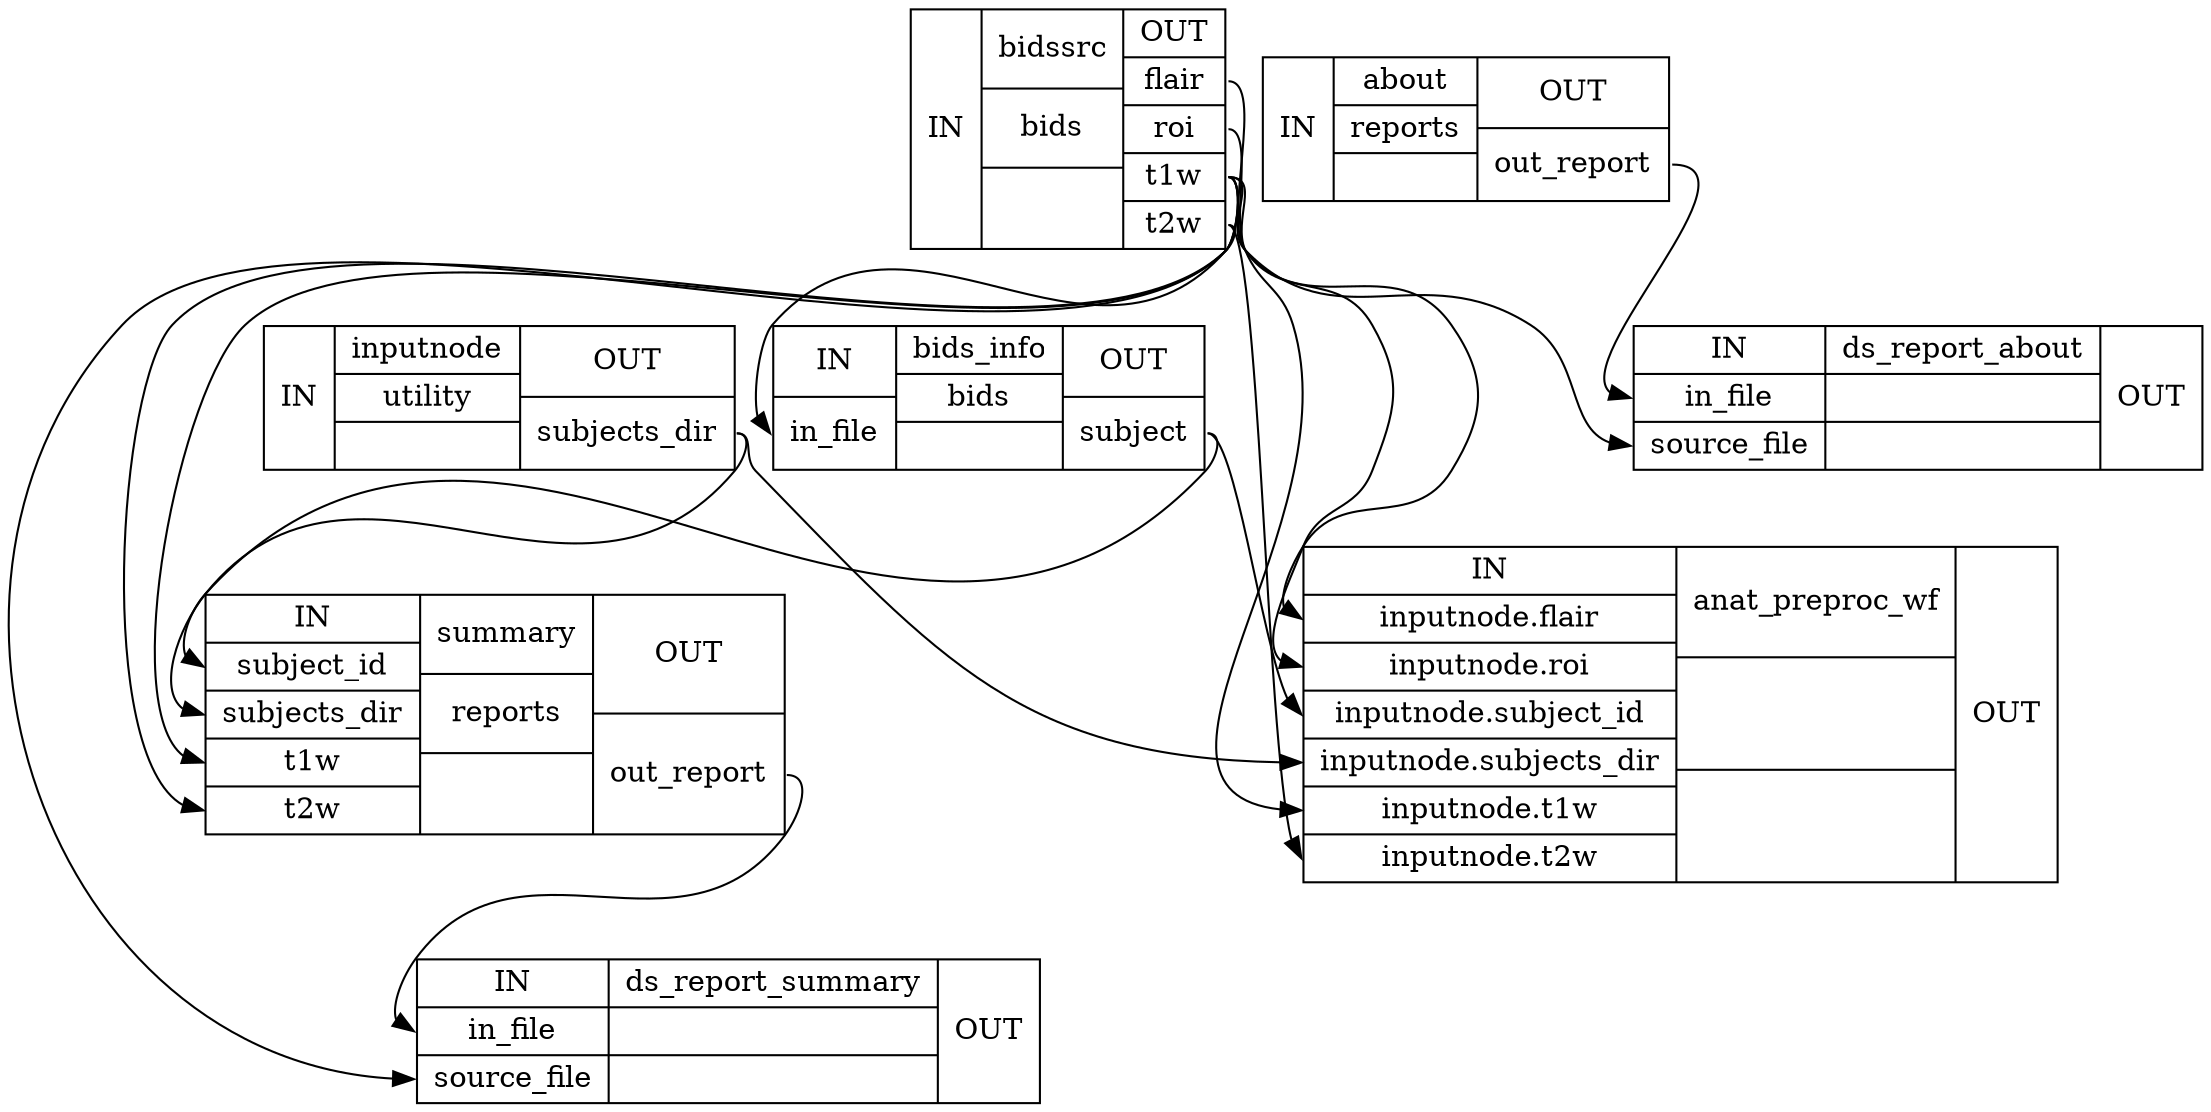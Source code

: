 digraph structs {
node [shape=record];
single_subject_wfinputnode [label="{IN}|{ inputnode | utility |  }|{OUT|<outsubjectsdir> subjects_dir}"];
single_subject_wfbidssrc [label="{IN}|{ bidssrc | bids |  }|{OUT|<outflair> flair|<outroi> roi|<outt1w> t1w|<outt2w> t2w}"];
single_subject_wfabout [label="{IN}|{ about | reports |  }|{OUT|<outoutreport> out_report}"];
single_subject_wfbids_info [label="{IN|<ininfile> in_file}|{ bids_info | bids |  }|{OUT|<outsubject> subject}"];
single_subject_wfds_report_about [label="{IN|<ininfile> in_file|<insourcefile> source_file}|{ ds_report_about |  |  }|{OUT}"];
single_subject_wfsummary [label="{IN|<insubjectid> subject_id|<insubjectsdir> subjects_dir|<int1w> t1w|<int2w> t2w}|{ summary | reports |  }|{OUT|<outoutreport> out_report}"];
single_subject_wfanat_preproc_wf [label="{IN|<ininputnodeflair> inputnode.flair|<ininputnoderoi> inputnode.roi|<ininputnodesubjectid> inputnode.subject_id|<ininputnodesubjectsdir> inputnode.subjects_dir|<ininputnodet1w> inputnode.t1w|<ininputnodet2w> inputnode.t2w}|{ anat_preproc_wf |  |  }|{OUT}"];
single_subject_wfds_report_summary [label="{IN|<ininfile> in_file|<insourcefile> source_file}|{ ds_report_summary |  |  }|{OUT}"];
single_subject_wfabout:outoutreport:e -> single_subject_wfds_report_about:ininfile:w;
single_subject_wfbids_info:outsubject:e -> single_subject_wfanat_preproc_wf:ininputnodesubjectid:w;
single_subject_wfbids_info:outsubject:e -> single_subject_wfsummary:insubjectid:w;
single_subject_wfbidssrc:outflair:e -> single_subject_wfanat_preproc_wf:ininputnodeflair:w;
single_subject_wfbidssrc:outroi:e -> single_subject_wfanat_preproc_wf:ininputnoderoi:w;
single_subject_wfbidssrc:outt1w:e -> single_subject_wfanat_preproc_wf:ininputnodet1w:w;
single_subject_wfbidssrc:outt1w:e -> single_subject_wfbids_info:ininfile:w;
single_subject_wfbidssrc:outt1w:e -> single_subject_wfds_report_about:insourcefile:w;
single_subject_wfbidssrc:outt1w:e -> single_subject_wfds_report_summary:insourcefile:w;
single_subject_wfbidssrc:outt1w:e -> single_subject_wfsummary:int1w:w;
single_subject_wfbidssrc:outt2w:e -> single_subject_wfanat_preproc_wf:ininputnodet2w:w;
single_subject_wfbidssrc:outt2w:e -> single_subject_wfsummary:int2w:w;
single_subject_wfinputnode:outsubjectsdir:e -> single_subject_wfanat_preproc_wf:ininputnodesubjectsdir:w;
single_subject_wfinputnode:outsubjectsdir:e -> single_subject_wfsummary:insubjectsdir:w;
single_subject_wfsummary:outoutreport:e -> single_subject_wfds_report_summary:ininfile:w;
}